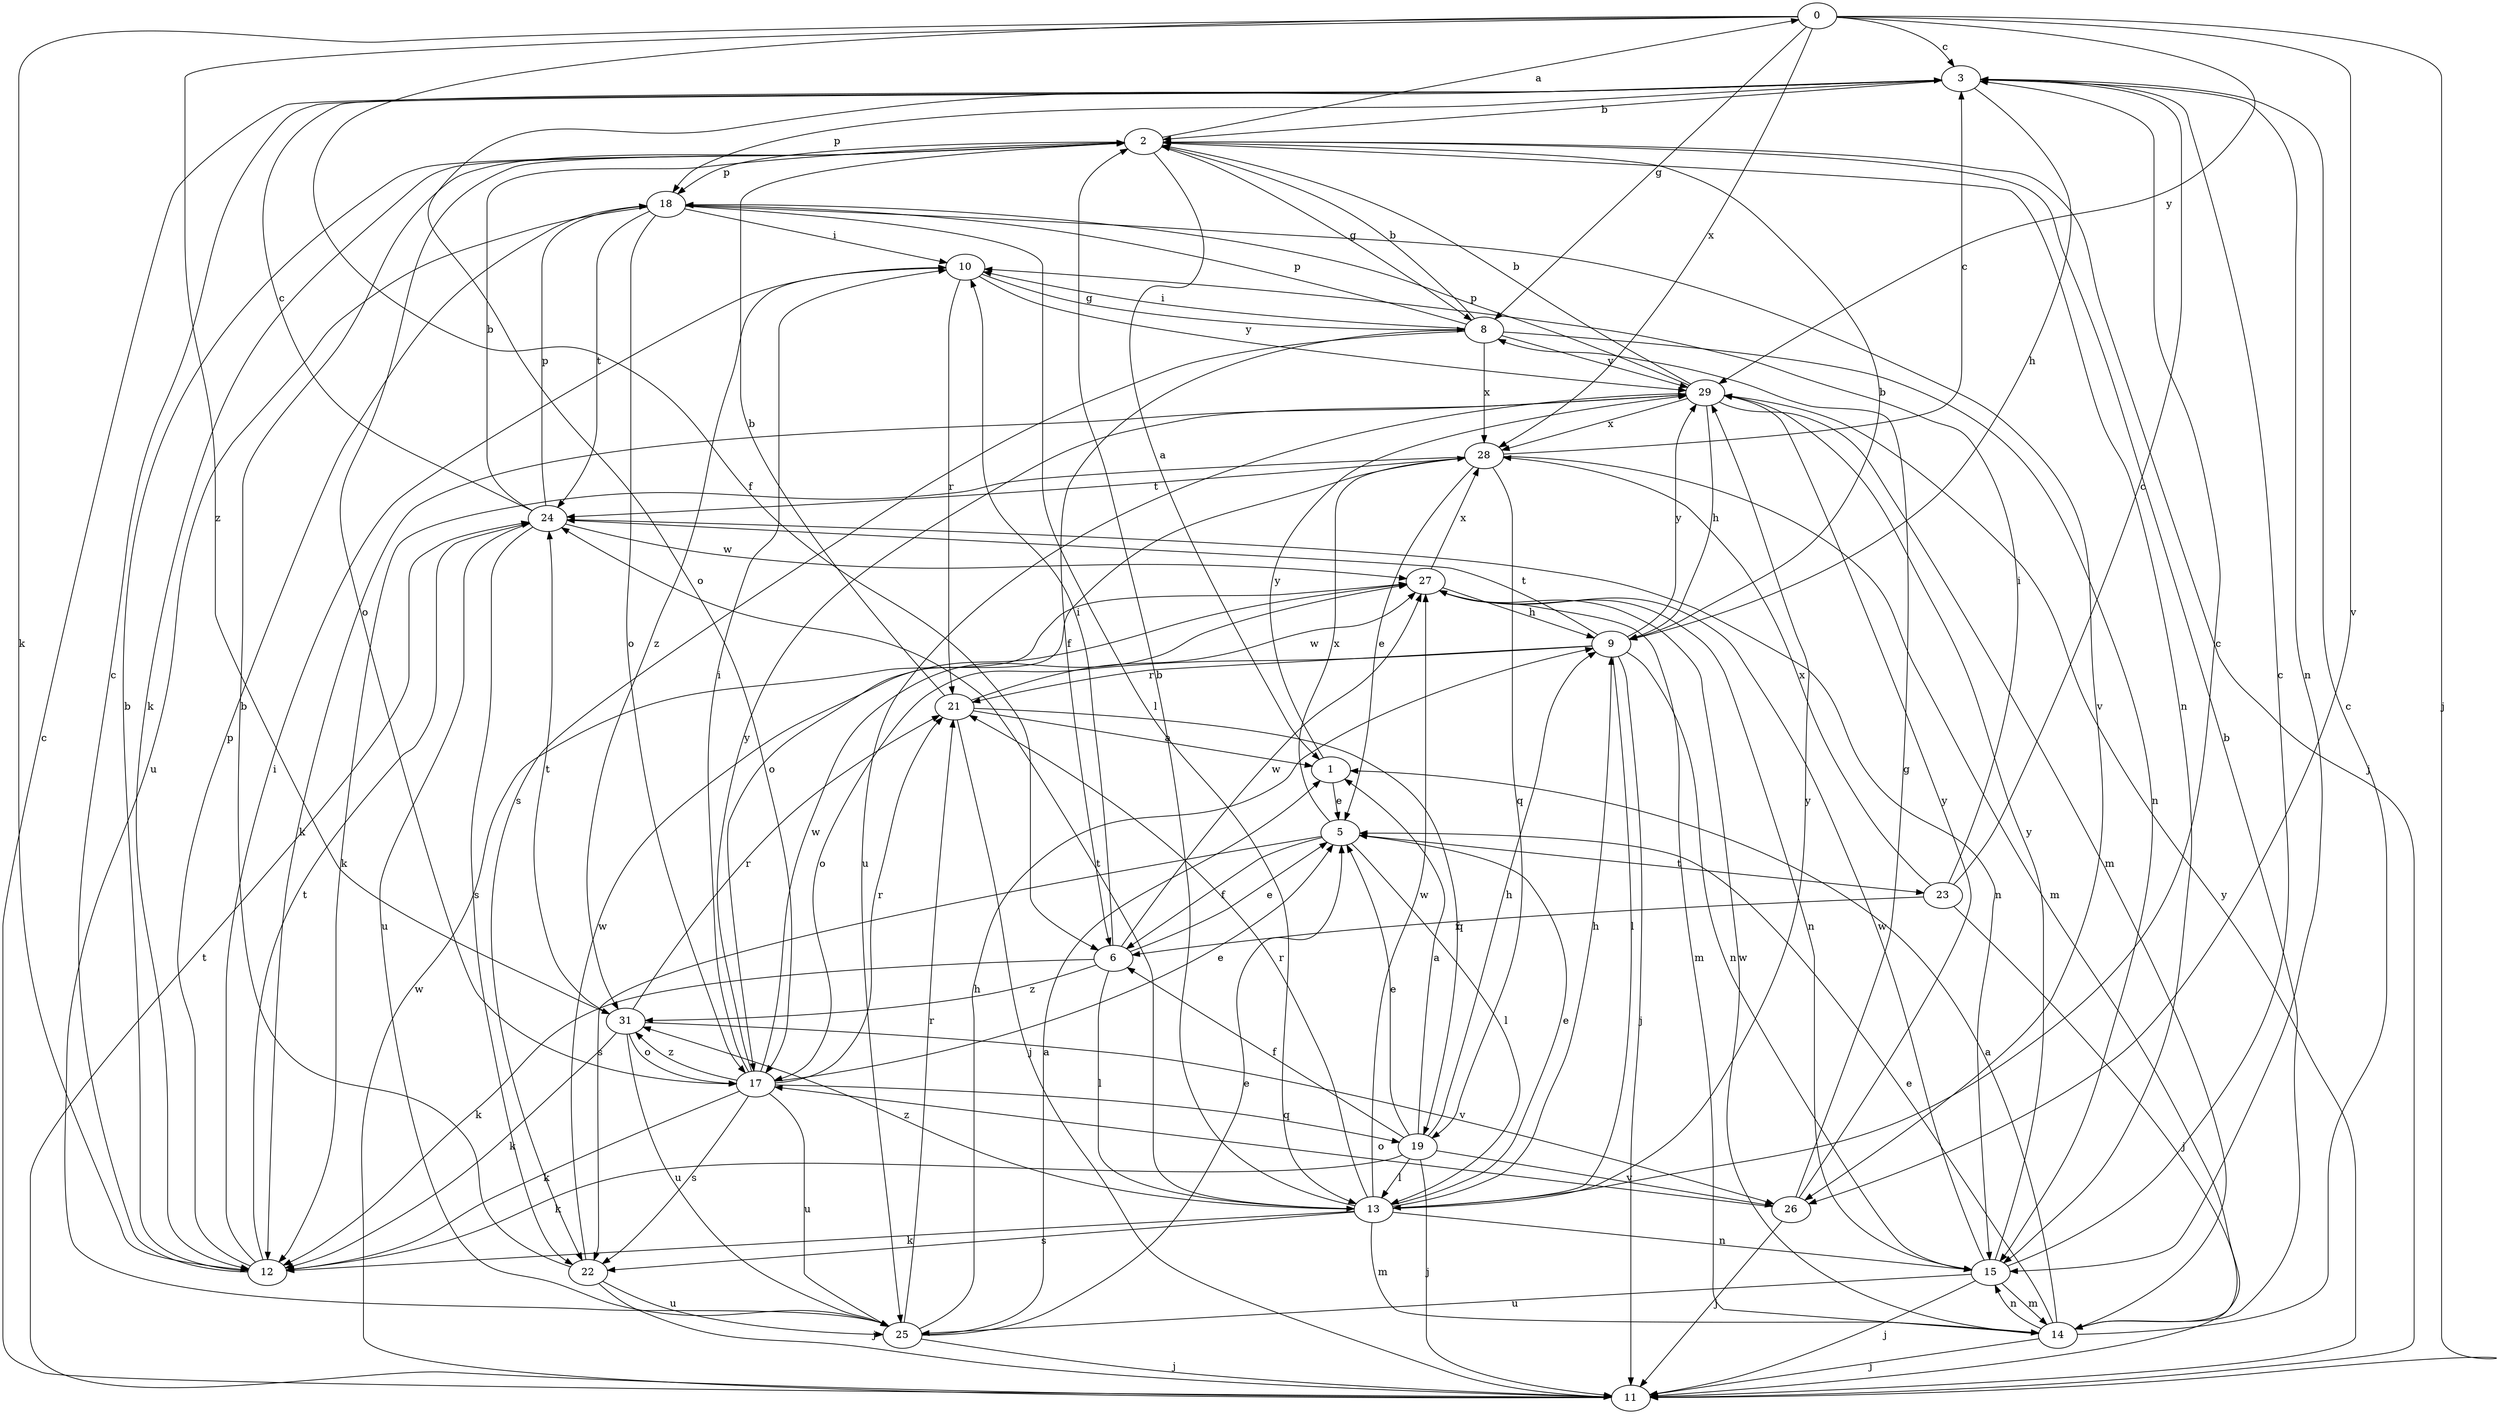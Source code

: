 strict digraph  {
0;
1;
2;
3;
5;
6;
8;
9;
10;
11;
12;
13;
14;
15;
17;
18;
19;
21;
22;
23;
24;
25;
26;
27;
28;
29;
31;
0 -> 3  [label=c];
0 -> 6  [label=f];
0 -> 8  [label=g];
0 -> 11  [label=j];
0 -> 12  [label=k];
0 -> 26  [label=v];
0 -> 28  [label=x];
0 -> 29  [label=y];
0 -> 31  [label=z];
1 -> 5  [label=e];
1 -> 29  [label=y];
2 -> 0  [label=a];
2 -> 1  [label=a];
2 -> 8  [label=g];
2 -> 11  [label=j];
2 -> 12  [label=k];
2 -> 15  [label=n];
2 -> 17  [label=o];
2 -> 18  [label=p];
3 -> 2  [label=b];
3 -> 9  [label=h];
3 -> 15  [label=n];
3 -> 17  [label=o];
3 -> 18  [label=p];
5 -> 6  [label=f];
5 -> 13  [label=l];
5 -> 22  [label=s];
5 -> 23  [label=t];
5 -> 28  [label=x];
6 -> 5  [label=e];
6 -> 10  [label=i];
6 -> 12  [label=k];
6 -> 13  [label=l];
6 -> 27  [label=w];
6 -> 31  [label=z];
8 -> 2  [label=b];
8 -> 6  [label=f];
8 -> 10  [label=i];
8 -> 15  [label=n];
8 -> 18  [label=p];
8 -> 22  [label=s];
8 -> 28  [label=x];
8 -> 29  [label=y];
9 -> 2  [label=b];
9 -> 11  [label=j];
9 -> 13  [label=l];
9 -> 15  [label=n];
9 -> 17  [label=o];
9 -> 21  [label=r];
9 -> 24  [label=t];
9 -> 29  [label=y];
10 -> 8  [label=g];
10 -> 21  [label=r];
10 -> 29  [label=y];
10 -> 31  [label=z];
11 -> 3  [label=c];
11 -> 24  [label=t];
11 -> 27  [label=w];
11 -> 29  [label=y];
12 -> 2  [label=b];
12 -> 3  [label=c];
12 -> 10  [label=i];
12 -> 18  [label=p];
12 -> 24  [label=t];
13 -> 2  [label=b];
13 -> 3  [label=c];
13 -> 5  [label=e];
13 -> 9  [label=h];
13 -> 12  [label=k];
13 -> 14  [label=m];
13 -> 15  [label=n];
13 -> 21  [label=r];
13 -> 22  [label=s];
13 -> 24  [label=t];
13 -> 27  [label=w];
13 -> 29  [label=y];
13 -> 31  [label=z];
14 -> 1  [label=a];
14 -> 2  [label=b];
14 -> 3  [label=c];
14 -> 5  [label=e];
14 -> 11  [label=j];
14 -> 15  [label=n];
14 -> 27  [label=w];
15 -> 3  [label=c];
15 -> 11  [label=j];
15 -> 14  [label=m];
15 -> 25  [label=u];
15 -> 27  [label=w];
15 -> 29  [label=y];
17 -> 5  [label=e];
17 -> 10  [label=i];
17 -> 12  [label=k];
17 -> 19  [label=q];
17 -> 21  [label=r];
17 -> 22  [label=s];
17 -> 25  [label=u];
17 -> 27  [label=w];
17 -> 29  [label=y];
17 -> 31  [label=z];
18 -> 10  [label=i];
18 -> 13  [label=l];
18 -> 17  [label=o];
18 -> 24  [label=t];
18 -> 25  [label=u];
18 -> 26  [label=v];
19 -> 1  [label=a];
19 -> 5  [label=e];
19 -> 6  [label=f];
19 -> 9  [label=h];
19 -> 11  [label=j];
19 -> 12  [label=k];
19 -> 13  [label=l];
19 -> 26  [label=v];
21 -> 1  [label=a];
21 -> 2  [label=b];
21 -> 11  [label=j];
21 -> 19  [label=q];
21 -> 27  [label=w];
22 -> 2  [label=b];
22 -> 11  [label=j];
22 -> 25  [label=u];
22 -> 27  [label=w];
23 -> 3  [label=c];
23 -> 6  [label=f];
23 -> 10  [label=i];
23 -> 11  [label=j];
23 -> 28  [label=x];
24 -> 2  [label=b];
24 -> 3  [label=c];
24 -> 15  [label=n];
24 -> 18  [label=p];
24 -> 22  [label=s];
24 -> 25  [label=u];
24 -> 27  [label=w];
25 -> 1  [label=a];
25 -> 5  [label=e];
25 -> 9  [label=h];
25 -> 11  [label=j];
25 -> 21  [label=r];
26 -> 8  [label=g];
26 -> 11  [label=j];
26 -> 17  [label=o];
26 -> 29  [label=y];
27 -> 9  [label=h];
27 -> 14  [label=m];
27 -> 15  [label=n];
27 -> 28  [label=x];
28 -> 3  [label=c];
28 -> 5  [label=e];
28 -> 12  [label=k];
28 -> 14  [label=m];
28 -> 17  [label=o];
28 -> 19  [label=q];
28 -> 24  [label=t];
29 -> 2  [label=b];
29 -> 9  [label=h];
29 -> 12  [label=k];
29 -> 14  [label=m];
29 -> 18  [label=p];
29 -> 25  [label=u];
29 -> 28  [label=x];
31 -> 12  [label=k];
31 -> 17  [label=o];
31 -> 21  [label=r];
31 -> 24  [label=t];
31 -> 25  [label=u];
31 -> 26  [label=v];
}
